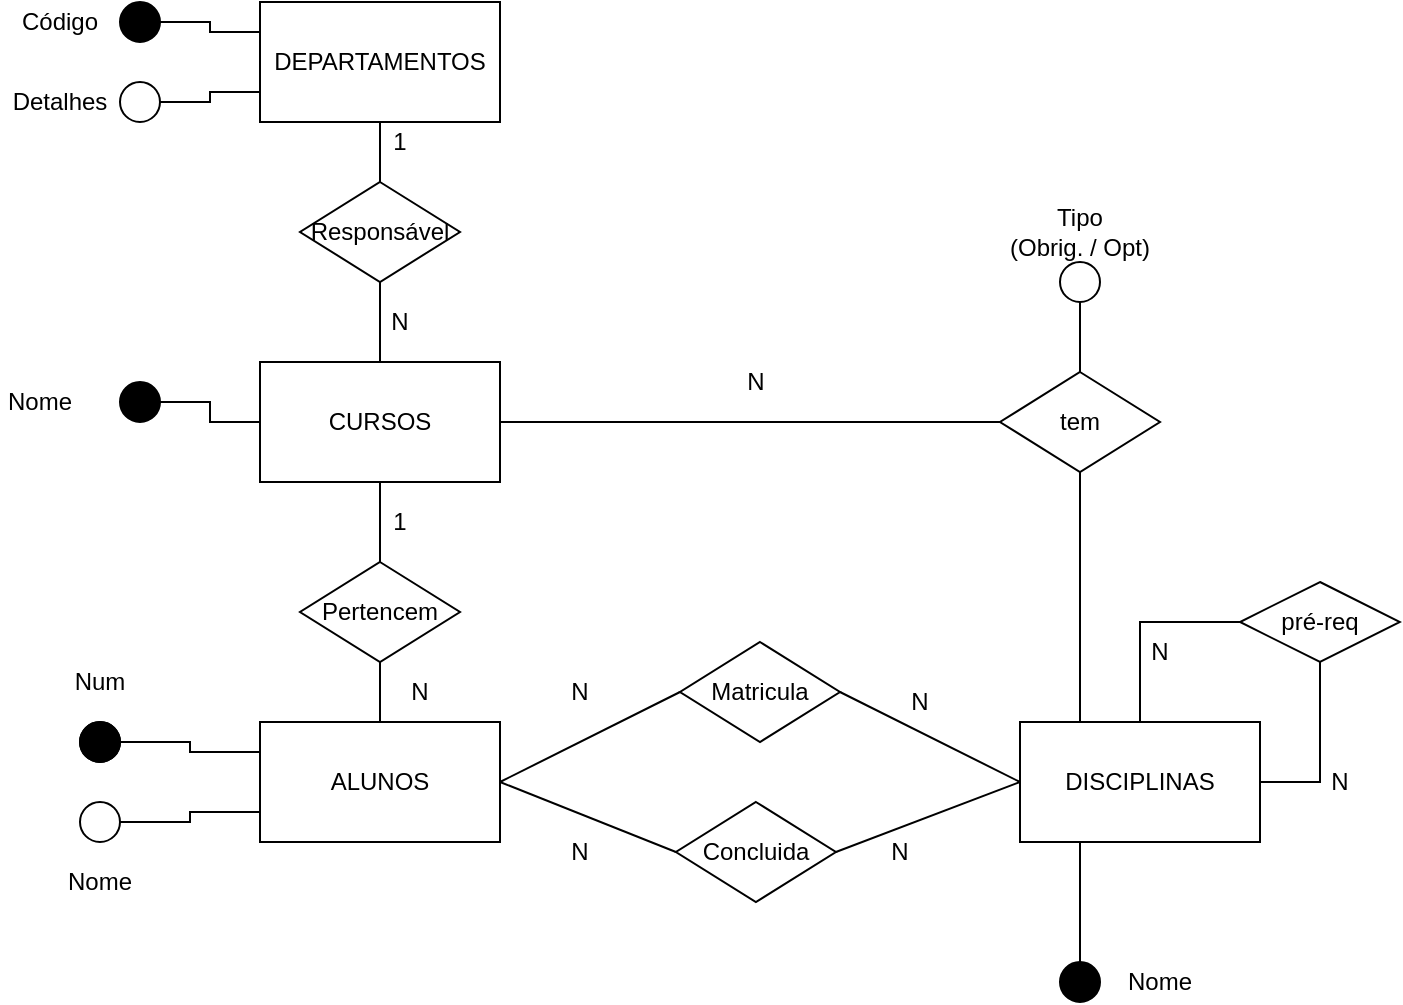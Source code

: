 <mxfile version="15.5.8" type="onedrive"><diagram id="C5RBs43oDa-KdzZeNtuy" name="Page-1"><mxGraphModel dx="1102" dy="614" grid="1" gridSize="10" guides="1" tooltips="1" connect="1" arrows="1" fold="1" page="1" pageScale="1" pageWidth="827" pageHeight="1169" math="0" shadow="0"><root><mxCell id="WIyWlLk6GJQsqaUBKTNV-0"/><mxCell id="WIyWlLk6GJQsqaUBKTNV-1" parent="WIyWlLk6GJQsqaUBKTNV-0"/><mxCell id="IH0tN7YgZdb5SUryF3o4-0" value="DEPARTAMENTOS" style="rounded=0;whiteSpace=wrap;html=1;" parent="WIyWlLk6GJQsqaUBKTNV-1" vertex="1"><mxGeometry x="140" y="20" width="120" height="60" as="geometry"/></mxCell><mxCell id="IH0tN7YgZdb5SUryF3o4-1" value="ALUNOS" style="rounded=0;whiteSpace=wrap;html=1;" parent="WIyWlLk6GJQsqaUBKTNV-1" vertex="1"><mxGeometry x="140" y="380" width="120" height="60" as="geometry"/></mxCell><mxCell id="IH0tN7YgZdb5SUryF3o4-47" style="edgeStyle=orthogonalEdgeStyle;rounded=0;orthogonalLoop=1;jettySize=auto;html=1;endArrow=none;endFill=0;" parent="WIyWlLk6GJQsqaUBKTNV-1" source="IH0tN7YgZdb5SUryF3o4-2" target="IH0tN7YgZdb5SUryF3o4-46" edge="1"><mxGeometry relative="1" as="geometry"/></mxCell><mxCell id="IH0tN7YgZdb5SUryF3o4-2" value="CURSOS" style="rounded=0;whiteSpace=wrap;html=1;" parent="WIyWlLk6GJQsqaUBKTNV-1" vertex="1"><mxGeometry x="140" y="200" width="120" height="60" as="geometry"/></mxCell><mxCell id="IH0tN7YgZdb5SUryF3o4-42" style="edgeStyle=orthogonalEdgeStyle;rounded=0;orthogonalLoop=1;jettySize=auto;html=1;exitX=0.5;exitY=0;exitDx=0;exitDy=0;endArrow=none;endFill=0;entryX=0;entryY=0.5;entryDx=0;entryDy=0;" parent="WIyWlLk6GJQsqaUBKTNV-1" source="IH0tN7YgZdb5SUryF3o4-3" target="IH0tN7YgZdb5SUryF3o4-38" edge="1"><mxGeometry relative="1" as="geometry"><mxPoint x="580" y="330" as="targetPoint"/></mxGeometry></mxCell><mxCell id="IH0tN7YgZdb5SUryF3o4-45" style="edgeStyle=orthogonalEdgeStyle;rounded=0;orthogonalLoop=1;jettySize=auto;html=1;exitX=0.25;exitY=0;exitDx=0;exitDy=0;endArrow=none;endFill=0;startArrow=none;" parent="WIyWlLk6GJQsqaUBKTNV-1" source="IH0tN7YgZdb5SUryF3o4-46" edge="1"><mxGeometry relative="1" as="geometry"><mxPoint x="550" y="210" as="targetPoint"/></mxGeometry></mxCell><mxCell id="IH0tN7YgZdb5SUryF3o4-3" value="DISCIPLINAS" style="rounded=0;whiteSpace=wrap;html=1;" parent="WIyWlLk6GJQsqaUBKTNV-1" vertex="1"><mxGeometry x="520" y="380" width="120" height="60" as="geometry"/></mxCell><mxCell id="IH0tN7YgZdb5SUryF3o4-7" style="edgeStyle=orthogonalEdgeStyle;rounded=0;orthogonalLoop=1;jettySize=auto;html=1;exitX=1;exitY=0.5;exitDx=0;exitDy=0;entryX=0;entryY=0.25;entryDx=0;entryDy=0;endArrow=none;endFill=0;" parent="WIyWlLk6GJQsqaUBKTNV-1" source="IH0tN7YgZdb5SUryF3o4-4" target="IH0tN7YgZdb5SUryF3o4-1" edge="1"><mxGeometry relative="1" as="geometry"/></mxCell><mxCell id="IH0tN7YgZdb5SUryF3o4-4" value="" style="ellipse;whiteSpace=wrap;html=1;aspect=fixed;" parent="WIyWlLk6GJQsqaUBKTNV-1" vertex="1"><mxGeometry x="50" y="380" width="20" height="20" as="geometry"/></mxCell><mxCell id="IH0tN7YgZdb5SUryF3o4-8" style="edgeStyle=orthogonalEdgeStyle;rounded=0;orthogonalLoop=1;jettySize=auto;html=1;entryX=0;entryY=0.75;entryDx=0;entryDy=0;endArrow=none;endFill=0;" parent="WIyWlLk6GJQsqaUBKTNV-1" source="IH0tN7YgZdb5SUryF3o4-5" target="IH0tN7YgZdb5SUryF3o4-1" edge="1"><mxGeometry relative="1" as="geometry"/></mxCell><mxCell id="IH0tN7YgZdb5SUryF3o4-5" value="" style="ellipse;whiteSpace=wrap;html=1;aspect=fixed;" parent="WIyWlLk6GJQsqaUBKTNV-1" vertex="1"><mxGeometry x="50" y="420" width="20" height="20" as="geometry"/></mxCell><mxCell id="IH0tN7YgZdb5SUryF3o4-43" style="edgeStyle=orthogonalEdgeStyle;rounded=0;orthogonalLoop=1;jettySize=auto;html=1;endArrow=none;endFill=0;entryX=0.25;entryY=1;entryDx=0;entryDy=0;" parent="WIyWlLk6GJQsqaUBKTNV-1" source="IH0tN7YgZdb5SUryF3o4-6" target="IH0tN7YgZdb5SUryF3o4-3" edge="1"><mxGeometry relative="1" as="geometry"><mxPoint x="550" y="450" as="targetPoint"/></mxGeometry></mxCell><mxCell id="IH0tN7YgZdb5SUryF3o4-6" value="" style="ellipse;whiteSpace=wrap;html=1;aspect=fixed;fillColor=#000000;" parent="WIyWlLk6GJQsqaUBKTNV-1" vertex="1"><mxGeometry x="540" y="500" width="20" height="20" as="geometry"/></mxCell><mxCell id="IH0tN7YgZdb5SUryF3o4-12" style="edgeStyle=orthogonalEdgeStyle;rounded=0;orthogonalLoop=1;jettySize=auto;html=1;exitX=1;exitY=0.5;exitDx=0;exitDy=0;entryX=0;entryY=0.5;entryDx=0;entryDy=0;endArrow=none;endFill=0;" parent="WIyWlLk6GJQsqaUBKTNV-1" source="IH0tN7YgZdb5SUryF3o4-10" target="IH0tN7YgZdb5SUryF3o4-2" edge="1"><mxGeometry relative="1" as="geometry"/></mxCell><mxCell id="IH0tN7YgZdb5SUryF3o4-10" value="" style="ellipse;whiteSpace=wrap;html=1;aspect=fixed;fillColor=#000000;" parent="WIyWlLk6GJQsqaUBKTNV-1" vertex="1"><mxGeometry x="70" y="210" width="20" height="20" as="geometry"/></mxCell><mxCell id="IH0tN7YgZdb5SUryF3o4-15" value="" style="ellipse;whiteSpace=wrap;html=1;aspect=fixed;fillColor=#000000;" parent="WIyWlLk6GJQsqaUBKTNV-1" vertex="1"><mxGeometry x="50" y="380" width="20" height="20" as="geometry"/></mxCell><mxCell id="IH0tN7YgZdb5SUryF3o4-16" value="Matricula" style="rhombus;whiteSpace=wrap;html=1;" parent="WIyWlLk6GJQsqaUBKTNV-1" vertex="1"><mxGeometry x="350" y="340" width="80" height="50" as="geometry"/></mxCell><mxCell id="IH0tN7YgZdb5SUryF3o4-17" value="" style="endArrow=none;html=1;entryX=1;entryY=0.5;entryDx=0;entryDy=0;exitX=0;exitY=0.5;exitDx=0;exitDy=0;" parent="WIyWlLk6GJQsqaUBKTNV-1" source="IH0tN7YgZdb5SUryF3o4-16" edge="1"><mxGeometry width="50" height="50" relative="1" as="geometry"><mxPoint x="390" y="340" as="sourcePoint"/><mxPoint x="260" y="410" as="targetPoint"/></mxGeometry></mxCell><mxCell id="IH0tN7YgZdb5SUryF3o4-18" value="" style="endArrow=none;html=1;exitX=1;exitY=0.5;exitDx=0;exitDy=0;entryX=0;entryY=0.5;entryDx=0;entryDy=0;" parent="WIyWlLk6GJQsqaUBKTNV-1" source="IH0tN7YgZdb5SUryF3o4-16" target="IH0tN7YgZdb5SUryF3o4-3" edge="1"><mxGeometry width="50" height="50" relative="1" as="geometry"><mxPoint x="390" y="340" as="sourcePoint"/><mxPoint x="522.04" y="402.98" as="targetPoint"/></mxGeometry></mxCell><mxCell id="IH0tN7YgZdb5SUryF3o4-19" value="Concluida" style="rhombus;whiteSpace=wrap;html=1;" parent="WIyWlLk6GJQsqaUBKTNV-1" vertex="1"><mxGeometry x="347.96" y="420" width="80" height="50" as="geometry"/></mxCell><mxCell id="IH0tN7YgZdb5SUryF3o4-20" value="" style="endArrow=none;html=1;exitX=0;exitY=0.5;exitDx=0;exitDy=0;entryX=1;entryY=0.5;entryDx=0;entryDy=0;" parent="WIyWlLk6GJQsqaUBKTNV-1" source="IH0tN7YgZdb5SUryF3o4-19" target="IH0tN7YgZdb5SUryF3o4-1" edge="1"><mxGeometry width="50" height="50" relative="1" as="geometry"><mxPoint x="387.96" y="420" as="sourcePoint"/><mxPoint x="270" y="410" as="targetPoint"/></mxGeometry></mxCell><mxCell id="IH0tN7YgZdb5SUryF3o4-21" value="" style="endArrow=none;html=1;exitX=1;exitY=0.5;exitDx=0;exitDy=0;entryX=0;entryY=0.5;entryDx=0;entryDy=0;" parent="WIyWlLk6GJQsqaUBKTNV-1" source="IH0tN7YgZdb5SUryF3o4-19" target="IH0tN7YgZdb5SUryF3o4-3" edge="1"><mxGeometry width="50" height="50" relative="1" as="geometry"><mxPoint x="387.96" y="420" as="sourcePoint"/><mxPoint x="520" y="482.98" as="targetPoint"/></mxGeometry></mxCell><mxCell id="IH0tN7YgZdb5SUryF3o4-23" style="edgeStyle=orthogonalEdgeStyle;rounded=0;orthogonalLoop=1;jettySize=auto;html=1;entryX=0.5;entryY=1;entryDx=0;entryDy=0;endArrow=none;endFill=0;" parent="WIyWlLk6GJQsqaUBKTNV-1" source="IH0tN7YgZdb5SUryF3o4-22" target="IH0tN7YgZdb5SUryF3o4-0" edge="1"><mxGeometry relative="1" as="geometry"/></mxCell><mxCell id="IH0tN7YgZdb5SUryF3o4-24" style="edgeStyle=orthogonalEdgeStyle;rounded=0;orthogonalLoop=1;jettySize=auto;html=1;entryX=0.5;entryY=0;entryDx=0;entryDy=0;endArrow=none;endFill=0;" parent="WIyWlLk6GJQsqaUBKTNV-1" source="IH0tN7YgZdb5SUryF3o4-22" target="IH0tN7YgZdb5SUryF3o4-2" edge="1"><mxGeometry relative="1" as="geometry"/></mxCell><mxCell id="IH0tN7YgZdb5SUryF3o4-22" value="Responsável" style="rhombus;whiteSpace=wrap;html=1;" parent="WIyWlLk6GJQsqaUBKTNV-1" vertex="1"><mxGeometry x="160" y="110" width="80" height="50" as="geometry"/></mxCell><mxCell id="IH0tN7YgZdb5SUryF3o4-27" style="edgeStyle=orthogonalEdgeStyle;rounded=0;orthogonalLoop=1;jettySize=auto;html=1;entryX=0;entryY=0.75;entryDx=0;entryDy=0;endArrow=none;endFill=0;" parent="WIyWlLk6GJQsqaUBKTNV-1" source="IH0tN7YgZdb5SUryF3o4-25" target="IH0tN7YgZdb5SUryF3o4-0" edge="1"><mxGeometry relative="1" as="geometry"/></mxCell><mxCell id="IH0tN7YgZdb5SUryF3o4-25" value="" style="ellipse;whiteSpace=wrap;html=1;aspect=fixed;" parent="WIyWlLk6GJQsqaUBKTNV-1" vertex="1"><mxGeometry x="70" y="60" width="20" height="20" as="geometry"/></mxCell><mxCell id="IH0tN7YgZdb5SUryF3o4-28" style="edgeStyle=orthogonalEdgeStyle;rounded=0;orthogonalLoop=1;jettySize=auto;html=1;entryX=0;entryY=0.25;entryDx=0;entryDy=0;endArrow=none;endFill=0;" parent="WIyWlLk6GJQsqaUBKTNV-1" source="IH0tN7YgZdb5SUryF3o4-26" target="IH0tN7YgZdb5SUryF3o4-0" edge="1"><mxGeometry relative="1" as="geometry"/></mxCell><mxCell id="IH0tN7YgZdb5SUryF3o4-26" value="" style="ellipse;whiteSpace=wrap;html=1;aspect=fixed;fillColor=#000000;" parent="WIyWlLk6GJQsqaUBKTNV-1" vertex="1"><mxGeometry x="70" y="20" width="20" height="20" as="geometry"/></mxCell><mxCell id="IH0tN7YgZdb5SUryF3o4-29" value="Código" style="text;html=1;strokeColor=none;fillColor=none;align=center;verticalAlign=middle;whiteSpace=wrap;rounded=0;" parent="WIyWlLk6GJQsqaUBKTNV-1" vertex="1"><mxGeometry x="20" y="20" width="40" height="20" as="geometry"/></mxCell><mxCell id="IH0tN7YgZdb5SUryF3o4-30" value="Detalhes" style="text;html=1;strokeColor=none;fillColor=none;align=center;verticalAlign=middle;whiteSpace=wrap;rounded=0;" parent="WIyWlLk6GJQsqaUBKTNV-1" vertex="1"><mxGeometry x="20" y="60" width="40" height="20" as="geometry"/></mxCell><mxCell id="IH0tN7YgZdb5SUryF3o4-31" value="Nome" style="text;html=1;strokeColor=none;fillColor=none;align=center;verticalAlign=middle;whiteSpace=wrap;rounded=0;" parent="WIyWlLk6GJQsqaUBKTNV-1" vertex="1"><mxGeometry x="10" y="210" width="40" height="20" as="geometry"/></mxCell><mxCell id="IH0tN7YgZdb5SUryF3o4-32" value="Num" style="text;html=1;strokeColor=none;fillColor=none;align=center;verticalAlign=middle;whiteSpace=wrap;rounded=0;" parent="WIyWlLk6GJQsqaUBKTNV-1" vertex="1"><mxGeometry x="40" y="350" width="40" height="20" as="geometry"/></mxCell><mxCell id="IH0tN7YgZdb5SUryF3o4-33" value="Nome" style="text;html=1;strokeColor=none;fillColor=none;align=center;verticalAlign=middle;whiteSpace=wrap;rounded=0;" parent="WIyWlLk6GJQsqaUBKTNV-1" vertex="1"><mxGeometry x="40" y="450" width="40" height="20" as="geometry"/></mxCell><mxCell id="IH0tN7YgZdb5SUryF3o4-36" style="edgeStyle=orthogonalEdgeStyle;rounded=0;orthogonalLoop=1;jettySize=auto;html=1;entryX=0.5;entryY=1;entryDx=0;entryDy=0;endArrow=none;endFill=0;" parent="WIyWlLk6GJQsqaUBKTNV-1" source="IH0tN7YgZdb5SUryF3o4-34" target="IH0tN7YgZdb5SUryF3o4-2" edge="1"><mxGeometry relative="1" as="geometry"/></mxCell><mxCell id="IH0tN7YgZdb5SUryF3o4-37" style="edgeStyle=orthogonalEdgeStyle;rounded=0;orthogonalLoop=1;jettySize=auto;html=1;entryX=0.5;entryY=0;entryDx=0;entryDy=0;endArrow=none;endFill=0;" parent="WIyWlLk6GJQsqaUBKTNV-1" source="IH0tN7YgZdb5SUryF3o4-34" target="IH0tN7YgZdb5SUryF3o4-1" edge="1"><mxGeometry relative="1" as="geometry"/></mxCell><mxCell id="IH0tN7YgZdb5SUryF3o4-34" value="Pertencem" style="rhombus;whiteSpace=wrap;html=1;" parent="WIyWlLk6GJQsqaUBKTNV-1" vertex="1"><mxGeometry x="160" y="300" width="80" height="50" as="geometry"/></mxCell><mxCell id="IH0tN7YgZdb5SUryF3o4-39" style="edgeStyle=orthogonalEdgeStyle;rounded=0;orthogonalLoop=1;jettySize=auto;html=1;entryX=1;entryY=0.5;entryDx=0;entryDy=0;endArrow=none;endFill=0;" parent="WIyWlLk6GJQsqaUBKTNV-1" source="IH0tN7YgZdb5SUryF3o4-38" target="IH0tN7YgZdb5SUryF3o4-3" edge="1"><mxGeometry relative="1" as="geometry"/></mxCell><mxCell id="IH0tN7YgZdb5SUryF3o4-38" value="pré-req" style="rhombus;whiteSpace=wrap;html=1;" parent="WIyWlLk6GJQsqaUBKTNV-1" vertex="1"><mxGeometry x="630" y="310" width="80" height="40" as="geometry"/></mxCell><mxCell id="IH0tN7YgZdb5SUryF3o4-44" value="Nome" style="text;html=1;strokeColor=none;fillColor=none;align=center;verticalAlign=middle;whiteSpace=wrap;rounded=0;" parent="WIyWlLk6GJQsqaUBKTNV-1" vertex="1"><mxGeometry x="570" y="500" width="40" height="20" as="geometry"/></mxCell><mxCell id="IH0tN7YgZdb5SUryF3o4-46" value="tem" style="rhombus;whiteSpace=wrap;html=1;" parent="WIyWlLk6GJQsqaUBKTNV-1" vertex="1"><mxGeometry x="510" y="205" width="80" height="50" as="geometry"/></mxCell><mxCell id="IH0tN7YgZdb5SUryF3o4-48" value="" style="edgeStyle=orthogonalEdgeStyle;rounded=0;orthogonalLoop=1;jettySize=auto;html=1;exitX=0.25;exitY=0;exitDx=0;exitDy=0;endArrow=none;endFill=0;" parent="WIyWlLk6GJQsqaUBKTNV-1" source="IH0tN7YgZdb5SUryF3o4-3" target="IH0tN7YgZdb5SUryF3o4-46" edge="1"><mxGeometry relative="1" as="geometry"><mxPoint x="550" y="210" as="targetPoint"/><mxPoint x="550" y="380" as="sourcePoint"/></mxGeometry></mxCell><mxCell id="IH0tN7YgZdb5SUryF3o4-49" value="N" style="text;html=1;strokeColor=none;fillColor=none;align=center;verticalAlign=middle;whiteSpace=wrap;rounded=0;" parent="WIyWlLk6GJQsqaUBKTNV-1" vertex="1"><mxGeometry x="367.96" y="200" width="40" height="20" as="geometry"/></mxCell><mxCell id="IH0tN7YgZdb5SUryF3o4-50" value="N" style="text;html=1;strokeColor=none;fillColor=none;align=center;verticalAlign=middle;whiteSpace=wrap;rounded=0;" parent="WIyWlLk6GJQsqaUBKTNV-1" vertex="1"><mxGeometry x="280" y="355" width="40" height="20" as="geometry"/></mxCell><mxCell id="IH0tN7YgZdb5SUryF3o4-51" value="N" style="text;html=1;strokeColor=none;fillColor=none;align=center;verticalAlign=middle;whiteSpace=wrap;rounded=0;" parent="WIyWlLk6GJQsqaUBKTNV-1" vertex="1"><mxGeometry x="280" y="435" width="40" height="20" as="geometry"/></mxCell><mxCell id="IH0tN7YgZdb5SUryF3o4-52" value="N" style="text;html=1;strokeColor=none;fillColor=none;align=center;verticalAlign=middle;whiteSpace=wrap;rounded=0;" parent="WIyWlLk6GJQsqaUBKTNV-1" vertex="1"><mxGeometry x="440" y="435" width="40" height="20" as="geometry"/></mxCell><mxCell id="IH0tN7YgZdb5SUryF3o4-53" value="N" style="text;html=1;strokeColor=none;fillColor=none;align=center;verticalAlign=middle;whiteSpace=wrap;rounded=0;" parent="WIyWlLk6GJQsqaUBKTNV-1" vertex="1"><mxGeometry x="450" y="360" width="40" height="20" as="geometry"/></mxCell><mxCell id="IH0tN7YgZdb5SUryF3o4-54" value="N" style="text;html=1;strokeColor=none;fillColor=none;align=center;verticalAlign=middle;whiteSpace=wrap;rounded=0;" parent="WIyWlLk6GJQsqaUBKTNV-1" vertex="1"><mxGeometry x="660" y="400" width="40" height="20" as="geometry"/></mxCell><mxCell id="IH0tN7YgZdb5SUryF3o4-55" value="N" style="text;html=1;strokeColor=none;fillColor=none;align=center;verticalAlign=middle;whiteSpace=wrap;rounded=0;" parent="WIyWlLk6GJQsqaUBKTNV-1" vertex="1"><mxGeometry x="570" y="335" width="40" height="20" as="geometry"/></mxCell><mxCell id="IH0tN7YgZdb5SUryF3o4-56" value="N" style="text;html=1;strokeColor=none;fillColor=none;align=center;verticalAlign=middle;whiteSpace=wrap;rounded=0;" parent="WIyWlLk6GJQsqaUBKTNV-1" vertex="1"><mxGeometry x="200" y="355" width="40" height="20" as="geometry"/></mxCell><mxCell id="IH0tN7YgZdb5SUryF3o4-57" value="N" style="text;html=1;strokeColor=none;fillColor=none;align=center;verticalAlign=middle;whiteSpace=wrap;rounded=0;" parent="WIyWlLk6GJQsqaUBKTNV-1" vertex="1"><mxGeometry x="190" y="170" width="40" height="20" as="geometry"/></mxCell><mxCell id="IH0tN7YgZdb5SUryF3o4-58" value="1" style="text;html=1;strokeColor=none;fillColor=none;align=center;verticalAlign=middle;whiteSpace=wrap;rounded=0;" parent="WIyWlLk6GJQsqaUBKTNV-1" vertex="1"><mxGeometry x="190" y="80" width="40" height="20" as="geometry"/></mxCell><mxCell id="IH0tN7YgZdb5SUryF3o4-59" value="1" style="text;html=1;strokeColor=none;fillColor=none;align=center;verticalAlign=middle;whiteSpace=wrap;rounded=0;" parent="WIyWlLk6GJQsqaUBKTNV-1" vertex="1"><mxGeometry x="190" y="270" width="40" height="20" as="geometry"/></mxCell><mxCell id="IH0tN7YgZdb5SUryF3o4-61" style="edgeStyle=orthogonalEdgeStyle;rounded=0;orthogonalLoop=1;jettySize=auto;html=1;entryX=0.5;entryY=0;entryDx=0;entryDy=0;endArrow=none;endFill=0;" parent="WIyWlLk6GJQsqaUBKTNV-1" source="IH0tN7YgZdb5SUryF3o4-60" target="IH0tN7YgZdb5SUryF3o4-46" edge="1"><mxGeometry relative="1" as="geometry"/></mxCell><mxCell id="IH0tN7YgZdb5SUryF3o4-60" value="" style="ellipse;whiteSpace=wrap;html=1;aspect=fixed;" parent="WIyWlLk6GJQsqaUBKTNV-1" vertex="1"><mxGeometry x="540" y="150" width="20" height="20" as="geometry"/></mxCell><mxCell id="IH0tN7YgZdb5SUryF3o4-62" value="Tipo&lt;br&gt;(Obrig. / Opt)" style="text;html=1;strokeColor=none;fillColor=none;align=center;verticalAlign=middle;whiteSpace=wrap;rounded=0;" parent="WIyWlLk6GJQsqaUBKTNV-1" vertex="1"><mxGeometry x="510" y="125" width="80" height="20" as="geometry"/></mxCell></root></mxGraphModel></diagram></mxfile>